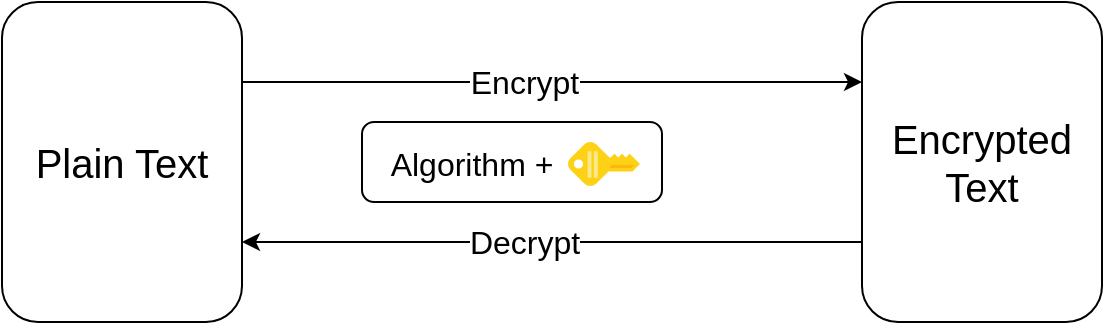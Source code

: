 <mxfile version="10.7.7" type="device"><diagram id="j6ZCdmCJ4j6tkA13R5Yt" name="Encryption and Decryption"><mxGraphModel dx="758" dy="518" grid="1" gridSize="10" guides="1" tooltips="1" connect="1" arrows="1" fold="1" page="1" pageScale="1" pageWidth="850" pageHeight="1100" math="0" shadow="0"><root><mxCell id="0"/><mxCell id="1" parent="0"/><mxCell id="xhkusdrToc3AMiONDFY_-16" value="" style="rounded=1;whiteSpace=wrap;html=1;fontSize=16;" parent="1" vertex="1"><mxGeometry x="240" y="100" width="150" height="40" as="geometry"/></mxCell><mxCell id="xhkusdrToc3AMiONDFY_-12" style="edgeStyle=orthogonalEdgeStyle;rounded=0;orthogonalLoop=1;jettySize=auto;html=1;exitX=1;exitY=0.25;exitDx=0;exitDy=0;entryX=0;entryY=0.25;entryDx=0;entryDy=0;" parent="1" source="xhkusdrToc3AMiONDFY_-1" target="xhkusdrToc3AMiONDFY_-3" edge="1"><mxGeometry relative="1" as="geometry"/></mxCell><mxCell id="xhkusdrToc3AMiONDFY_-17" value="Encrypt" style="text;html=1;resizable=0;points=[];align=center;verticalAlign=middle;labelBackgroundColor=#ffffff;fontSize=16;" parent="xhkusdrToc3AMiONDFY_-12" vertex="1" connectable="0"><mxGeometry x="-0.242" y="-1" relative="1" as="geometry"><mxPoint x="23" y="-1.5" as="offset"/></mxGeometry></mxCell><mxCell id="xhkusdrToc3AMiONDFY_-1" value="Plain Text" style="rounded=1;whiteSpace=wrap;html=1;fontSize=20;" parent="1" vertex="1"><mxGeometry x="60" y="40" width="120" height="160" as="geometry"/></mxCell><mxCell id="xhkusdrToc3AMiONDFY_-13" style="edgeStyle=orthogonalEdgeStyle;rounded=0;orthogonalLoop=1;jettySize=auto;html=1;exitX=0;exitY=0.75;exitDx=0;exitDy=0;entryX=1;entryY=0.75;entryDx=0;entryDy=0;" parent="1" source="xhkusdrToc3AMiONDFY_-3" target="xhkusdrToc3AMiONDFY_-1" edge="1"><mxGeometry relative="1" as="geometry"/></mxCell><mxCell id="xhkusdrToc3AMiONDFY_-18" value="Decrypt" style="text;html=1;resizable=0;points=[];align=center;verticalAlign=middle;labelBackgroundColor=#ffffff;fontSize=16;" parent="xhkusdrToc3AMiONDFY_-13" vertex="1" connectable="0"><mxGeometry x="0.194" y="-1" relative="1" as="geometry"><mxPoint x="15.5" y="0.5" as="offset"/></mxGeometry></mxCell><mxCell id="xhkusdrToc3AMiONDFY_-3" value="Encrypted Text" style="rounded=1;whiteSpace=wrap;html=1;fontSize=20;" parent="1" vertex="1"><mxGeometry x="490" y="40" width="120" height="160" as="geometry"/></mxCell><mxCell id="xhkusdrToc3AMiONDFY_-8" value="" style="aspect=fixed;html=1;perimeter=none;align=center;shadow=0;dashed=0;image;fontSize=12;image=img/lib/mscae/Key.svg;rotation=-90;" parent="1" vertex="1"><mxGeometry x="350" y="103" width="22" height="36" as="geometry"/></mxCell><mxCell id="xhkusdrToc3AMiONDFY_-15" value="Algorithm + " style="text;html=1;strokeColor=none;fillColor=none;align=center;verticalAlign=middle;whiteSpace=wrap;rounded=0;fontSize=16;" parent="1" vertex="1"><mxGeometry x="250" y="111" width="90" height="20" as="geometry"/></mxCell></root></mxGraphModel></diagram><diagram id="9oyueltnuc5Wcc1P_IIy" name="Symmetric Encryption for Storage"><mxGraphModel dx="1742" dy="609" grid="0" gridSize="10" guides="1" tooltips="1" connect="1" arrows="1" fold="1" page="1" pageScale="1" pageWidth="850" pageHeight="1100" math="0" shadow="0"><root><mxCell id="bqpTocqoRvRjBqmrOLmr-0"/><mxCell id="bqpTocqoRvRjBqmrOLmr-1" parent="bqpTocqoRvRjBqmrOLmr-0"/><mxCell id="4hFAnP1gIg7FmK_vjs-C-35" value="Receiver" style="rounded=1;whiteSpace=wrap;html=1;fontSize=20;" parent="bqpTocqoRvRjBqmrOLmr-1" vertex="1"><mxGeometry x="498" y="549" width="90" height="120" as="geometry"/></mxCell><mxCell id="4gnsEYQDNFJhUQln5KZy-1" style="edgeStyle=orthogonalEdgeStyle;rounded=0;orthogonalLoop=1;jettySize=auto;html=1;exitX=1;exitY=0.25;exitDx=0;exitDy=0;entryX=0;entryY=0.15;entryDx=0;entryDy=0;entryPerimeter=0;" parent="bqpTocqoRvRjBqmrOLmr-1" source="4gnsEYQDNFJhUQln5KZy-3" target="4gnsEYQDNFJhUQln5KZy-9" edge="1"><mxGeometry relative="1" as="geometry"><mxPoint x="490" y="80" as="targetPoint"/></mxGeometry></mxCell><mxCell id="4gnsEYQDNFJhUQln5KZy-2" value="Encrypt" style="text;html=1;resizable=0;points=[];align=center;verticalAlign=middle;labelBackgroundColor=#ffffff;fontSize=16;" parent="4gnsEYQDNFJhUQln5KZy-1" vertex="1" connectable="0"><mxGeometry x="-0.242" y="-1" relative="1" as="geometry"><mxPoint x="23" y="-1.5" as="offset"/></mxGeometry></mxCell><mxCell id="4gnsEYQDNFJhUQln5KZy-3" value="Plain Text" style="rounded=1;whiteSpace=wrap;html=1;fontSize=20;" parent="bqpTocqoRvRjBqmrOLmr-1" vertex="1"><mxGeometry x="60" y="40" width="120" height="160" as="geometry"/></mxCell><mxCell id="4gnsEYQDNFJhUQln5KZy-4" style="edgeStyle=orthogonalEdgeStyle;rounded=0;orthogonalLoop=1;jettySize=auto;html=1;exitX=0;exitY=0.85;exitDx=0;exitDy=0;entryX=1;entryY=0.75;entryDx=0;entryDy=0;exitPerimeter=0;" parent="bqpTocqoRvRjBqmrOLmr-1" source="4gnsEYQDNFJhUQln5KZy-9" target="4gnsEYQDNFJhUQln5KZy-3" edge="1"><mxGeometry relative="1" as="geometry"><mxPoint x="490" y="160" as="sourcePoint"/></mxGeometry></mxCell><mxCell id="4gnsEYQDNFJhUQln5KZy-5" value="Decrypt" style="text;html=1;resizable=0;points=[];align=center;verticalAlign=middle;labelBackgroundColor=#ffffff;fontSize=16;" parent="4gnsEYQDNFJhUQln5KZy-4" vertex="1" connectable="0"><mxGeometry x="0.194" y="-1" relative="1" as="geometry"><mxPoint x="15.5" y="0.5" as="offset"/></mxGeometry></mxCell><mxCell id="4gnsEYQDNFJhUQln5KZy-9" value="&lt;div&gt;&lt;br&gt;&lt;/div&gt;&lt;div&gt;Encrypted Text&lt;/div&gt;" style="strokeWidth=2;html=1;shape=mxgraph.flowchart.database;whiteSpace=wrap;fontSize=20;" parent="bqpTocqoRvRjBqmrOLmr-1" vertex="1"><mxGeometry x="500" y="60" width="100" height="120" as="geometry"/></mxCell><mxCell id="4gnsEYQDNFJhUQln5KZy-10" value="Storage" style="text;html=1;strokeColor=none;fillColor=none;align=center;verticalAlign=middle;whiteSpace=wrap;rounded=0;fontSize=20;fontStyle=1" parent="bqpTocqoRvRjBqmrOLmr-1" vertex="1"><mxGeometry x="530" y="180" width="40" height="20" as="geometry"/></mxCell><mxCell id="-aF3B4iISHSs4PW7w9CD-0" style="edgeStyle=orthogonalEdgeStyle;rounded=0;orthogonalLoop=1;jettySize=auto;html=1;exitX=1;exitY=0.5;exitDx=0;exitDy=0;entryX=0;entryY=0.5;entryDx=0;entryDy=0;fontSize=20;strokeWidth=3;" parent="bqpTocqoRvRjBqmrOLmr-1" source="-aF3B4iISHSs4PW7w9CD-1" target="-aF3B4iISHSs4PW7w9CD-2" edge="1"><mxGeometry relative="1" as="geometry"><Array as="points"/></mxGeometry></mxCell><mxCell id="-aF3B4iISHSs4PW7w9CD-1" value="Sender" style="rounded=1;whiteSpace=wrap;html=1;fontSize=20;" parent="bqpTocqoRvRjBqmrOLmr-1" vertex="1"><mxGeometry x="80" y="300" width="90" height="120" as="geometry"/></mxCell><mxCell id="-aF3B4iISHSs4PW7w9CD-2" value="Receiver" style="rounded=1;whiteSpace=wrap;html=1;fontSize=20;" parent="bqpTocqoRvRjBqmrOLmr-1" vertex="1"><mxGeometry x="498" y="300" width="90" height="120" as="geometry"/></mxCell><mxCell id="-aF3B4iISHSs4PW7w9CD-10" value="" style="shape=image;html=1;verticalAlign=top;verticalLabelPosition=bottom;labelBackgroundColor=#ffffff;imageAspect=0;aspect=fixed;image=https://cdn3.iconfinder.com/data/icons/other-icons/48/talk_chat_message-128.png;fontSize=20;" parent="bqpTocqoRvRjBqmrOLmr-1" vertex="1"><mxGeometry x="129" y="297" width="70" height="70" as="geometry"/></mxCell><mxCell id="-aF3B4iISHSs4PW7w9CD-18" value="" style="shape=image;html=1;verticalAlign=top;verticalLabelPosition=bottom;labelBackgroundColor=#ffffff;imageAspect=0;aspect=fixed;image=https://cdn3.iconfinder.com/data/icons/other-icons/48/talk_chat_message-128.png;fontSize=20;" parent="bqpTocqoRvRjBqmrOLmr-1" vertex="1"><mxGeometry x="468" y="295" width="70" height="70" as="geometry"/></mxCell><mxCell id="nmJsCJ3Mm7bw52VcIMU4-0" value="Symmetric Encryption for Storage" style="text;html=1;strokeColor=none;fillColor=none;align=center;verticalAlign=middle;whiteSpace=wrap;rounded=0;fontSize=20;fontStyle=0;fontColor=#808080;" parent="bqpTocqoRvRjBqmrOLmr-1" vertex="1"><mxGeometry x="177" y="206" width="330" height="20" as="geometry"/></mxCell><mxCell id="nmJsCJ3Mm7bw52VcIMU4-3" value="Symmetric Encryption for Communication" style="text;html=1;strokeColor=none;fillColor=none;align=center;verticalAlign=middle;whiteSpace=wrap;rounded=0;fontSize=20;fontStyle=0;fontColor=#808080;" parent="bqpTocqoRvRjBqmrOLmr-1" vertex="1"><mxGeometry x="124" y="434" width="413" height="20" as="geometry"/></mxCell><mxCell id="nmJsCJ3Mm7bw52VcIMU4-16" value="Asymmetric Encryption for Communication" style="text;html=1;strokeColor=none;fillColor=none;align=center;verticalAlign=middle;whiteSpace=wrap;rounded=0;fontSize=20;fontStyle=0;fontColor=#808080;" parent="bqpTocqoRvRjBqmrOLmr-1" vertex="1"><mxGeometry x="99" y="681" width="458" height="20" as="geometry"/></mxCell><mxCell id="4hFAnP1gIg7FmK_vjs-C-26" value="" style="shape=image;html=1;verticalAlign=top;verticalLabelPosition=bottom;labelBackgroundColor=#ffffff;imageAspect=0;aspect=fixed;image=https://cdn0.iconfinder.com/data/icons/kameleon-free-pack/110/Key-128.png;rotation=136;" parent="bqpTocqoRvRjBqmrOLmr-1" vertex="1"><mxGeometry x="174" y="95" width="50" height="50" as="geometry"/></mxCell><mxCell id="4hFAnP1gIg7FmK_vjs-C-27" value="" style="shape=image;html=1;verticalAlign=top;verticalLabelPosition=bottom;labelBackgroundColor=#ffffff;imageAspect=0;aspect=fixed;image=https://cdn0.iconfinder.com/data/icons/kameleon-free-pack/110/Key-128.png;rotation=136;" parent="bqpTocqoRvRjBqmrOLmr-1" vertex="1"><mxGeometry x="179" y="311" width="50" height="50" as="geometry"/></mxCell><mxCell id="4hFAnP1gIg7FmK_vjs-C-28" value="" style="shape=image;html=1;verticalAlign=top;verticalLabelPosition=bottom;labelBackgroundColor=#ffffff;imageAspect=0;aspect=fixed;image=https://cdn0.iconfinder.com/data/icons/kameleon-free-pack/110/Key-128.png;rotation=136;" parent="bqpTocqoRvRjBqmrOLmr-1" vertex="1"><mxGeometry x="438" y="312" width="50" height="50" as="geometry"/></mxCell><mxCell id="4hFAnP1gIg7FmK_vjs-C-33" style="edgeStyle=orthogonalEdgeStyle;rounded=0;orthogonalLoop=1;jettySize=auto;html=1;exitX=1;exitY=0.5;exitDx=0;exitDy=0;entryX=0;entryY=0.5;entryDx=0;entryDy=0;fontSize=20;strokeWidth=3;" parent="bqpTocqoRvRjBqmrOLmr-1" source="4hFAnP1gIg7FmK_vjs-C-34" target="4hFAnP1gIg7FmK_vjs-C-35" edge="1"><mxGeometry relative="1" as="geometry"><Array as="points"/></mxGeometry></mxCell><mxCell id="4hFAnP1gIg7FmK_vjs-C-34" value="Sender" style="rounded=1;whiteSpace=wrap;html=1;fontSize=20;" parent="bqpTocqoRvRjBqmrOLmr-1" vertex="1"><mxGeometry x="80" y="549" width="90" height="120" as="geometry"/></mxCell><mxCell id="4hFAnP1gIg7FmK_vjs-C-36" value="" style="shape=image;html=1;verticalAlign=top;verticalLabelPosition=bottom;labelBackgroundColor=#ffffff;imageAspect=0;aspect=fixed;image=https://cdn3.iconfinder.com/data/icons/other-icons/48/talk_chat_message-128.png;fontSize=20;" parent="bqpTocqoRvRjBqmrOLmr-1" vertex="1"><mxGeometry x="129" y="546" width="70" height="70" as="geometry"/></mxCell><mxCell id="4hFAnP1gIg7FmK_vjs-C-37" value="" style="shape=image;html=1;verticalAlign=top;verticalLabelPosition=bottom;labelBackgroundColor=#ffffff;imageAspect=0;aspect=fixed;image=https://cdn3.iconfinder.com/data/icons/other-icons/48/talk_chat_message-128.png;fontSize=20;" parent="bqpTocqoRvRjBqmrOLmr-1" vertex="1"><mxGeometry x="469" y="544" width="70" height="70" as="geometry"/></mxCell><mxCell id="4hFAnP1gIg7FmK_vjs-C-41" value="" style="shape=image;html=1;verticalAlign=top;verticalLabelPosition=bottom;labelBackgroundColor=#ffffff;imageAspect=0;aspect=fixed;image=https://cdn0.iconfinder.com/data/icons/kameleon-free-pack/110/Key-128.png;rotation=136;" parent="bqpTocqoRvRjBqmrOLmr-1" vertex="1"><mxGeometry x="193" y="561" width="50" height="50" as="geometry"/></mxCell><mxCell id="4hFAnP1gIg7FmK_vjs-C-42" value="" style="shape=image;html=1;verticalAlign=top;verticalLabelPosition=bottom;labelBackgroundColor=#ffffff;imageAspect=0;aspect=fixed;image=https://cdn0.iconfinder.com/data/icons/security-double-color-red-and-black-vol-2/52/key__unlock__accessibility__private-128.png" parent="bqpTocqoRvRjBqmrOLmr-1" vertex="1"><mxGeometry x="428" y="570" width="39" height="39" as="geometry"/></mxCell><mxCell id="VSnYbfs1EPjNiTKGUlS5-26" value="Receiver" style="rounded=1;whiteSpace=wrap;html=1;fontSize=20;" parent="bqpTocqoRvRjBqmrOLmr-1" vertex="1"><mxGeometry x="660.5" y="810" width="90" height="120" as="geometry"/></mxCell><mxCell id="VSnYbfs1EPjNiTKGUlS5-28" style="edgeStyle=orthogonalEdgeStyle;rounded=0;orthogonalLoop=1;jettySize=auto;html=1;exitX=1;exitY=0.5;exitDx=0;exitDy=0;entryX=0;entryY=0.5;entryDx=0;entryDy=0;fontSize=20;strokeWidth=3;" parent="bqpTocqoRvRjBqmrOLmr-1" source="VSnYbfs1EPjNiTKGUlS5-29" target="VSnYbfs1EPjNiTKGUlS5-42" edge="1"><mxGeometry relative="1" as="geometry"><Array as="points"><mxPoint x="259" y="870"/><mxPoint x="259" y="967"/></Array></mxGeometry></mxCell><mxCell id="VSnYbfs1EPjNiTKGUlS5-29" value="Sender" style="rounded=1;whiteSpace=wrap;html=1;fontSize=20;" parent="bqpTocqoRvRjBqmrOLmr-1" vertex="1"><mxGeometry x="60" y="810" width="90" height="120" as="geometry"/></mxCell><mxCell id="VSnYbfs1EPjNiTKGUlS5-30" value="" style="shape=image;html=1;verticalAlign=top;verticalLabelPosition=bottom;labelBackgroundColor=#ffffff;imageAspect=0;aspect=fixed;image=https://cdn3.iconfinder.com/data/icons/other-icons/48/talk_chat_message-128.png;fontSize=20;" parent="bqpTocqoRvRjBqmrOLmr-1" vertex="1"><mxGeometry x="109" y="807" width="70" height="70" as="geometry"/></mxCell><mxCell id="VSnYbfs1EPjNiTKGUlS5-31" value="" style="shape=image;html=1;verticalAlign=top;verticalLabelPosition=bottom;labelBackgroundColor=#ffffff;imageAspect=0;aspect=fixed;image=https://cdn3.iconfinder.com/data/icons/other-icons/48/talk_chat_message-128.png;fontSize=20;" parent="bqpTocqoRvRjBqmrOLmr-1" vertex="1"><mxGeometry x="631.5" y="805" width="70" height="70" as="geometry"/></mxCell><mxCell id="VSnYbfs1EPjNiTKGUlS5-32" value="" style="shape=image;html=1;verticalAlign=top;verticalLabelPosition=bottom;labelBackgroundColor=#ffffff;imageAspect=0;aspect=fixed;image=https://cdn0.iconfinder.com/data/icons/kameleon-free-pack/110/Key-128.png;rotation=136;" parent="bqpTocqoRvRjBqmrOLmr-1" vertex="1"><mxGeometry x="163" y="822" width="50" height="50" as="geometry"/></mxCell><mxCell id="VSnYbfs1EPjNiTKGUlS5-33" value="" style="shape=image;html=1;verticalAlign=top;verticalLabelPosition=bottom;labelBackgroundColor=#ffffff;imageAspect=0;aspect=fixed;image=https://cdn0.iconfinder.com/data/icons/security-double-color-red-and-black-vol-2/52/key__unlock__accessibility__private-128.png" parent="bqpTocqoRvRjBqmrOLmr-1" vertex="1"><mxGeometry x="593.5" y="831" width="39" height="39" as="geometry"/></mxCell><mxCell id="VSnYbfs1EPjNiTKGUlS5-70" style="edgeStyle=orthogonalEdgeStyle;rounded=0;orthogonalLoop=1;jettySize=auto;html=1;entryX=0;entryY=0.5;entryDx=0;entryDy=0;fontColor=#FFD966;strokeWidth=3;exitX=1;exitY=0.5;exitDx=0;exitDy=0;" parent="bqpTocqoRvRjBqmrOLmr-1" source="VSnYbfs1EPjNiTKGUlS5-42" target="VSnYbfs1EPjNiTKGUlS5-26" edge="1"><mxGeometry relative="1" as="geometry"><mxPoint x="445" y="967" as="sourcePoint"/><Array as="points"><mxPoint x="543" y="967"/><mxPoint x="543" y="870"/></Array></mxGeometry></mxCell><mxCell id="VSnYbfs1EPjNiTKGUlS5-42" value="MIM" style="rounded=1;whiteSpace=wrap;html=1;strokeColor=#000000;fontSize=20;" parent="bqpTocqoRvRjBqmrOLmr-1" vertex="1"><mxGeometry x="360" y="937" width="69" height="60" as="geometry"/></mxCell><mxCell id="VSnYbfs1EPjNiTKGUlS5-47" value="Public Key MIM" style="text;html=1;strokeColor=none;fillColor=none;align=center;verticalAlign=middle;whiteSpace=wrap;rounded=0;fontColor=#CF935B;fontStyle=1;fontSize=13;" parent="bqpTocqoRvRjBqmrOLmr-1" vertex="1"><mxGeometry x="156" y="877" width="71" height="20" as="geometry"/></mxCell><mxCell id="VSnYbfs1EPjNiTKGUlS5-48" value="Private Key&lt;br style=&quot;font-size: 13px;&quot;&gt;Receiver&lt;br style=&quot;font-size: 13px;&quot;&gt;" style="text;html=1;strokeColor=none;fillColor=none;align=center;verticalAlign=middle;whiteSpace=wrap;rounded=0;fontColor=#FF3333;fontSize=13;" parent="bqpTocqoRvRjBqmrOLmr-1" vertex="1"><mxGeometry x="576" y="878" width="70" height="20" as="geometry"/></mxCell><mxCell id="VSnYbfs1EPjNiTKGUlS5-55" value="" style="group" parent="bqpTocqoRvRjBqmrOLmr-1" vertex="1" connectable="0"><mxGeometry x="407" y="915.5" width="52" height="33" as="geometry"/></mxCell><mxCell id="VSnYbfs1EPjNiTKGUlS5-50" value="" style="rounded=1;whiteSpace=wrap;html=1;dashed=1;strokeColor=#000000;" parent="VSnYbfs1EPjNiTKGUlS5-55" vertex="1"><mxGeometry x="7.263" y="1.25" width="39.508" height="30.5" as="geometry"/></mxCell><mxCell id="VSnYbfs1EPjNiTKGUlS5-51" value="" style="shape=image;html=1;verticalAlign=top;verticalLabelPosition=bottom;labelBackgroundColor=#ffffff;imageAspect=0;aspect=fixed;image=https://cdn0.iconfinder.com/data/icons/security-double-color-red-and-black-vol-2/52/key__unlock__accessibility__private-128.png" parent="VSnYbfs1EPjNiTKGUlS5-55" vertex="1"><mxGeometry x="20.045" y="4.25" width="26.481" height="26.481" as="geometry"/></mxCell><mxCell id="VSnYbfs1EPjNiTKGUlS5-52" value="" style="shape=image;html=1;verticalAlign=top;verticalLabelPosition=bottom;labelBackgroundColor=#ffffff;imageAspect=0;aspect=fixed;image=https://cdn0.iconfinder.com/data/icons/kameleon-free-pack/110/Key-128.png;rotation=136;" parent="VSnYbfs1EPjNiTKGUlS5-55" vertex="1"><mxGeometry width="31.778" height="31.778" as="geometry"/></mxCell><mxCell id="VSnYbfs1EPjNiTKGUlS5-56" value="" style="group" parent="bqpTocqoRvRjBqmrOLmr-1" vertex="1" connectable="0"><mxGeometry x="712" y="770" width="89.5" height="66" as="geometry"/></mxCell><mxCell id="VSnYbfs1EPjNiTKGUlS5-57" value="" style="rounded=1;whiteSpace=wrap;html=1;dashed=1;strokeColor=#007FFF;strokeWidth=2;" parent="VSnYbfs1EPjNiTKGUlS5-56" vertex="1"><mxGeometry x="12.5" y="2.5" width="68" height="61" as="geometry"/></mxCell><mxCell id="VSnYbfs1EPjNiTKGUlS5-58" value="" style="shape=image;html=1;verticalAlign=top;verticalLabelPosition=bottom;labelBackgroundColor=#ffffff;imageAspect=0;aspect=fixed;image=https://cdn0.iconfinder.com/data/icons/security-double-color-red-and-black-vol-2/52/key__unlock__accessibility__private-128.png" parent="VSnYbfs1EPjNiTKGUlS5-56" vertex="1"><mxGeometry x="34.5" y="8.5" width="55" height="55" as="geometry"/></mxCell><mxCell id="VSnYbfs1EPjNiTKGUlS5-59" value="" style="shape=image;html=1;verticalAlign=top;verticalLabelPosition=bottom;labelBackgroundColor=#ffffff;imageAspect=0;aspect=fixed;image=https://cdn0.iconfinder.com/data/icons/kameleon-free-pack/110/Key-128.png;rotation=136;" parent="VSnYbfs1EPjNiTKGUlS5-56" vertex="1"><mxGeometry width="66" height="66" as="geometry"/></mxCell><mxCell id="VSnYbfs1EPjNiTKGUlS5-60" value="Public Key&lt;br style=&quot;font-size: 13px;&quot;&gt;Receiver&lt;br style=&quot;font-size: 13px;&quot;&gt;" style="text;html=1;strokeColor=none;fillColor=none;align=center;verticalAlign=middle;whiteSpace=wrap;rounded=0;fontColor=#CF935B;fontStyle=1;fontSize=13;" parent="bqpTocqoRvRjBqmrOLmr-1" vertex="1"><mxGeometry x="181" y="619" width="75" height="20" as="geometry"/></mxCell><mxCell id="VSnYbfs1EPjNiTKGUlS5-61" value="Private Key&lt;br style=&quot;font-size: 13px;&quot;&gt;Receiver&lt;br style=&quot;font-size: 13px;&quot;&gt;" style="text;html=1;strokeColor=none;fillColor=none;align=center;verticalAlign=middle;whiteSpace=wrap;rounded=0;fontColor=#FF3333;fontSize=13;" parent="bqpTocqoRvRjBqmrOLmr-1" vertex="1"><mxGeometry x="411" y="618" width="70" height="20" as="geometry"/></mxCell><mxCell id="VSnYbfs1EPjNiTKGUlS5-62" value="" style="group" parent="bqpTocqoRvRjBqmrOLmr-1" vertex="1" connectable="0"><mxGeometry x="548" y="503" width="89.5" height="66" as="geometry"/></mxCell><mxCell id="VSnYbfs1EPjNiTKGUlS5-63" value="" style="rounded=1;whiteSpace=wrap;html=1;dashed=1;strokeColor=#007FFF;strokeWidth=2;" parent="VSnYbfs1EPjNiTKGUlS5-62" vertex="1"><mxGeometry x="12.5" y="2.5" width="68" height="61" as="geometry"/></mxCell><mxCell id="VSnYbfs1EPjNiTKGUlS5-64" value="" style="shape=image;html=1;verticalAlign=top;verticalLabelPosition=bottom;labelBackgroundColor=#ffffff;imageAspect=0;aspect=fixed;image=https://cdn0.iconfinder.com/data/icons/security-double-color-red-and-black-vol-2/52/key__unlock__accessibility__private-128.png" parent="VSnYbfs1EPjNiTKGUlS5-62" vertex="1"><mxGeometry x="34.5" y="8.5" width="55" height="55" as="geometry"/></mxCell><mxCell id="VSnYbfs1EPjNiTKGUlS5-65" value="" style="shape=image;html=1;verticalAlign=top;verticalLabelPosition=bottom;labelBackgroundColor=#ffffff;imageAspect=0;aspect=fixed;image=https://cdn0.iconfinder.com/data/icons/kameleon-free-pack/110/Key-128.png;rotation=136;" parent="VSnYbfs1EPjNiTKGUlS5-62" vertex="1"><mxGeometry width="66" height="66" as="geometry"/></mxCell><mxCell id="VSnYbfs1EPjNiTKGUlS5-68" value="" style="group" parent="bqpTocqoRvRjBqmrOLmr-1" vertex="1" connectable="0"><mxGeometry x="288" y="549" width="70" height="70" as="geometry"/></mxCell><mxCell id="VSnYbfs1EPjNiTKGUlS5-13" value="" style="group" parent="VSnYbfs1EPjNiTKGUlS5-68" vertex="1" connectable="0"><mxGeometry width="70" height="70" as="geometry"/></mxCell><mxCell id="VSnYbfs1EPjNiTKGUlS5-12" value="" style="shape=image;html=1;verticalAlign=top;verticalLabelPosition=bottom;labelBackgroundColor=#ffffff;imageAspect=0;aspect=fixed;image=https://cdn3.iconfinder.com/data/icons/other-icons/48/talk_chat_message-128.png;fontSize=20;" parent="VSnYbfs1EPjNiTKGUlS5-13" vertex="1"><mxGeometry width="70" height="70" as="geometry"/></mxCell><mxCell id="VSnYbfs1EPjNiTKGUlS5-5" value="" style="pointerEvents=1;shadow=0;dashed=0;html=1;strokeColor=#001DBC;labelPosition=center;verticalLabelPosition=bottom;verticalAlign=top;align=center;shape=mxgraph.mscae.enterprise.lock;fillColor=#0050ef;fontColor=#ffffff;" parent="VSnYbfs1EPjNiTKGUlS5-13" vertex="1"><mxGeometry x="23" y="25" width="25" height="30" as="geometry"/></mxCell><mxCell id="VSnYbfs1EPjNiTKGUlS5-69" value="" style="group" parent="bqpTocqoRvRjBqmrOLmr-1" vertex="1" connectable="0"><mxGeometry x="288" y="298" width="70" height="70" as="geometry"/></mxCell><mxCell id="VSnYbfs1EPjNiTKGUlS5-14" value="" style="group" parent="VSnYbfs1EPjNiTKGUlS5-69" vertex="1" connectable="0"><mxGeometry width="70" height="70" as="geometry"/></mxCell><mxCell id="VSnYbfs1EPjNiTKGUlS5-15" value="" style="shape=image;html=1;verticalAlign=top;verticalLabelPosition=bottom;labelBackgroundColor=#ffffff;imageAspect=0;aspect=fixed;image=https://cdn3.iconfinder.com/data/icons/other-icons/48/talk_chat_message-128.png;fontSize=20;" parent="VSnYbfs1EPjNiTKGUlS5-14" vertex="1"><mxGeometry width="70" height="70" as="geometry"/></mxCell><mxCell id="VSnYbfs1EPjNiTKGUlS5-16" value="" style="pointerEvents=1;shadow=0;dashed=0;html=1;strokeColor=#001DBC;labelPosition=center;verticalLabelPosition=bottom;verticalAlign=top;align=center;shape=mxgraph.mscae.enterprise.lock;fillColor=#0050ef;fontColor=#ffffff;" parent="VSnYbfs1EPjNiTKGUlS5-14" vertex="1"><mxGeometry x="23" y="27" width="25" height="30" as="geometry"/></mxCell><mxCell id="VSnYbfs1EPjNiTKGUlS5-67" value="" style="group" parent="bqpTocqoRvRjBqmrOLmr-1" vertex="1" connectable="0"><mxGeometry x="213" y="822" width="58" height="54" as="geometry"/></mxCell><mxCell id="VSnYbfs1EPjNiTKGUlS5-34" value="" style="group" parent="VSnYbfs1EPjNiTKGUlS5-67" vertex="1" connectable="0"><mxGeometry width="58.0" height="54" as="geometry"/></mxCell><mxCell id="VSnYbfs1EPjNiTKGUlS5-35" value="" style="shape=image;html=1;verticalAlign=top;verticalLabelPosition=bottom;labelBackgroundColor=#ffffff;imageAspect=0;aspect=fixed;image=https://cdn3.iconfinder.com/data/icons/other-icons/48/talk_chat_message-128.png;fontSize=20;" parent="VSnYbfs1EPjNiTKGUlS5-34" vertex="1"><mxGeometry width="54" height="54" as="geometry"/></mxCell><mxCell id="VSnYbfs1EPjNiTKGUlS5-36" value="" style="pointerEvents=1;shadow=0;dashed=0;html=1;strokeColor=#001DBC;labelPosition=center;verticalLabelPosition=bottom;verticalAlign=top;align=center;shape=mxgraph.mscae.enterprise.lock;fillColor=#0050ef;fontColor=#ffffff;" parent="VSnYbfs1EPjNiTKGUlS5-34" vertex="1"><mxGeometry x="17.057" y="19.286" width="20.714" height="23.143" as="geometry"/></mxCell><mxCell id="VSnYbfs1EPjNiTKGUlS5-72" value="" style="group" parent="bqpTocqoRvRjBqmrOLmr-1" vertex="1" connectable="0"><mxGeometry x="530" y="822" width="58" height="54" as="geometry"/></mxCell><mxCell id="VSnYbfs1EPjNiTKGUlS5-73" value="" style="group" parent="VSnYbfs1EPjNiTKGUlS5-72" vertex="1" connectable="0"><mxGeometry width="58.0" height="54" as="geometry"/></mxCell><mxCell id="VSnYbfs1EPjNiTKGUlS5-74" value="" style="shape=image;html=1;verticalAlign=top;verticalLabelPosition=bottom;labelBackgroundColor=#ffffff;imageAspect=0;aspect=fixed;image=https://cdn3.iconfinder.com/data/icons/other-icons/48/talk_chat_message-128.png;fontSize=20;" parent="VSnYbfs1EPjNiTKGUlS5-73" vertex="1"><mxGeometry width="54" height="54" as="geometry"/></mxCell><mxCell id="VSnYbfs1EPjNiTKGUlS5-75" value="" style="pointerEvents=1;shadow=0;dashed=0;html=1;strokeColor=#001DBC;labelPosition=center;verticalLabelPosition=bottom;verticalAlign=top;align=center;shape=mxgraph.mscae.enterprise.lock;fillColor=#0050ef;fontColor=#ffffff;" parent="VSnYbfs1EPjNiTKGUlS5-73" vertex="1"><mxGeometry x="19.057" y="19.286" width="20.714" height="23.143" as="geometry"/></mxCell><mxCell id="VSnYbfs1EPjNiTKGUlS5-76" value="" style="shape=image;html=1;verticalAlign=top;verticalLabelPosition=bottom;labelBackgroundColor=#ffffff;imageAspect=0;aspect=fixed;image=https://cdn0.iconfinder.com/data/icons/security-double-color-red-and-black-vol-2/52/key__unlock__accessibility__private-128.png;rotation=0;" parent="bqpTocqoRvRjBqmrOLmr-1" vertex="1"><mxGeometry x="228" y="889" width="39" height="39" as="geometry"/></mxCell><mxCell id="VSnYbfs1EPjNiTKGUlS5-80" value="Private Key&lt;br style=&quot;font-size: 13px;&quot;&gt;MIM&lt;br style=&quot;font-size: 13px;&quot;&gt;" style="text;html=1;strokeColor=none;fillColor=none;align=center;verticalAlign=middle;whiteSpace=wrap;rounded=0;fontColor=#FF3333;fontSize=13;" parent="bqpTocqoRvRjBqmrOLmr-1" vertex="1"><mxGeometry x="264" y="899" width="71" height="20" as="geometry"/></mxCell><mxCell id="VSnYbfs1EPjNiTKGUlS5-85" value="" style="shape=image;html=1;verticalAlign=top;verticalLabelPosition=bottom;labelBackgroundColor=#ffffff;imageAspect=0;aspect=fixed;image=https://cdn3.iconfinder.com/data/icons/other-icons/48/talk_chat_message-128.png;fontSize=20;" parent="bqpTocqoRvRjBqmrOLmr-1" vertex="1"><mxGeometry x="269" y="927" width="50" height="50" as="geometry"/></mxCell><mxCell id="VSnYbfs1EPjNiTKGUlS5-86" value="" style="group" parent="bqpTocqoRvRjBqmrOLmr-1" vertex="1" connectable="0"><mxGeometry x="480" y="919.5" width="58" height="54" as="geometry"/></mxCell><mxCell id="VSnYbfs1EPjNiTKGUlS5-90" value="" style="shape=image;html=1;verticalAlign=top;verticalLabelPosition=bottom;labelBackgroundColor=#ffffff;imageAspect=0;aspect=fixed;image=https://cdn0.iconfinder.com/data/icons/kameleon-free-pack/110/Key-128.png;rotation=136;" parent="bqpTocqoRvRjBqmrOLmr-1" vertex="1"><mxGeometry x="481.5" y="918" width="50" height="50" as="geometry"/></mxCell><mxCell id="VSnYbfs1EPjNiTKGUlS5-91" value="Public Key Receiver" style="text;html=1;strokeColor=none;fillColor=none;align=center;verticalAlign=middle;whiteSpace=wrap;rounded=0;fontColor=#CF935B;fontStyle=1;fontSize=13;" parent="bqpTocqoRvRjBqmrOLmr-1" vertex="1"><mxGeometry x="474" y="977" width="70" height="20" as="geometry"/></mxCell><mxCell id="VSnYbfs1EPjNiTKGUlS5-92" value="Asymmetric Encryption for Communication (Man In the Middle attack)" style="text;html=1;strokeColor=none;fillColor=none;align=center;verticalAlign=middle;whiteSpace=wrap;rounded=0;fontSize=20;fontStyle=0;fontColor=#808080;" parent="bqpTocqoRvRjBqmrOLmr-1" vertex="1"><mxGeometry x="195" y="1038" width="384" height="20" as="geometry"/></mxCell><mxCell id="VSnYbfs1EPjNiTKGUlS5-93" value="" style="endArrow=none;dashed=1;html=1;strokeWidth=2;fontColor=#FFD966;" parent="bqpTocqoRvRjBqmrOLmr-1" edge="1"><mxGeometry width="50" height="50" relative="1" as="geometry"><mxPoint x="272" y="873" as="sourcePoint"/><mxPoint x="531" y="873" as="targetPoint"/></mxGeometry></mxCell><mxCell id="VSnYbfs1EPjNiTKGUlS5-94" value="Receiver" style="rounded=1;whiteSpace=wrap;html=1;fontSize=20;" parent="bqpTocqoRvRjBqmrOLmr-1" vertex="1"><mxGeometry x="647" y="1243.857" width="90" height="120" as="geometry"/></mxCell><mxCell id="VSnYbfs1EPjNiTKGUlS5-95" value="Certificate for Encrypted Communication" style="text;html=1;strokeColor=none;fillColor=none;align=center;verticalAlign=middle;whiteSpace=wrap;rounded=0;fontSize=20;fontStyle=0;fontColor=#808080;" parent="bqpTocqoRvRjBqmrOLmr-1" vertex="1"><mxGeometry x="202" y="1365" width="384" height="20" as="geometry"/></mxCell><mxCell id="VSnYbfs1EPjNiTKGUlS5-96" style="edgeStyle=orthogonalEdgeStyle;rounded=0;orthogonalLoop=1;jettySize=auto;html=1;exitX=1;exitY=0.5;exitDx=0;exitDy=0;entryX=0;entryY=0.5;entryDx=0;entryDy=0;fontSize=20;strokeWidth=3;" parent="bqpTocqoRvRjBqmrOLmr-1" source="VSnYbfs1EPjNiTKGUlS5-97" target="VSnYbfs1EPjNiTKGUlS5-94" edge="1"><mxGeometry relative="1" as="geometry"><Array as="points"/></mxGeometry></mxCell><mxCell id="VSnYbfs1EPjNiTKGUlS5-97" value="Sender" style="rounded=1;whiteSpace=wrap;html=1;fontSize=20;" parent="bqpTocqoRvRjBqmrOLmr-1" vertex="1"><mxGeometry x="71.5" y="1244.857" width="90" height="120" as="geometry"/></mxCell><mxCell id="VSnYbfs1EPjNiTKGUlS5-98" value="" style="shape=image;html=1;verticalAlign=top;verticalLabelPosition=bottom;labelBackgroundColor=#ffffff;imageAspect=0;aspect=fixed;image=https://cdn3.iconfinder.com/data/icons/other-icons/48/talk_chat_message-128.png;fontSize=20;" parent="bqpTocqoRvRjBqmrOLmr-1" vertex="1"><mxGeometry x="120.5" y="1241.857" width="70" height="70" as="geometry"/></mxCell><mxCell id="VSnYbfs1EPjNiTKGUlS5-99" value="" style="shape=image;html=1;verticalAlign=top;verticalLabelPosition=bottom;labelBackgroundColor=#ffffff;imageAspect=0;aspect=fixed;image=https://cdn3.iconfinder.com/data/icons/other-icons/48/talk_chat_message-128.png;fontSize=20;" parent="bqpTocqoRvRjBqmrOLmr-1" vertex="1"><mxGeometry x="618" y="1238.857" width="70" height="70" as="geometry"/></mxCell><mxCell id="VSnYbfs1EPjNiTKGUlS5-101" value="" style="shape=image;html=1;verticalAlign=top;verticalLabelPosition=bottom;labelBackgroundColor=#ffffff;imageAspect=0;aspect=fixed;image=https://cdn0.iconfinder.com/data/icons/security-double-color-red-and-black-vol-2/52/key__unlock__accessibility__private-128.png" parent="bqpTocqoRvRjBqmrOLmr-1" vertex="1"><mxGeometry x="570" y="1264.857" width="39" height="39" as="geometry"/></mxCell><mxCell id="VSnYbfs1EPjNiTKGUlS5-102" value="Certificate Receiver&amp;nbsp;" style="text;html=1;strokeColor=none;fillColor=none;align=center;verticalAlign=middle;whiteSpace=wrap;rounded=0;fontColor=#CF935B;fontStyle=1;fontSize=13;" parent="bqpTocqoRvRjBqmrOLmr-1" vertex="1"><mxGeometry x="177" y="1315" width="54" height="20" as="geometry"/></mxCell><mxCell id="VSnYbfs1EPjNiTKGUlS5-103" value="Private Key&lt;br style=&quot;font-size: 13px;&quot;&gt;Receiver&lt;br style=&quot;font-size: 13px;&quot;&gt;" style="text;html=1;strokeColor=none;fillColor=none;align=center;verticalAlign=middle;whiteSpace=wrap;rounded=0;fontColor=#FF3333;fontSize=13;" parent="bqpTocqoRvRjBqmrOLmr-1" vertex="1"><mxGeometry x="549" y="1313" width="75" height="20" as="geometry"/></mxCell><mxCell id="VSnYbfs1EPjNiTKGUlS5-104" value="" style="group" parent="bqpTocqoRvRjBqmrOLmr-1" vertex="1" connectable="0"><mxGeometry x="697" y="1197.857" width="89.5" height="66" as="geometry"/></mxCell><mxCell id="VSnYbfs1EPjNiTKGUlS5-105" value="" style="rounded=1;whiteSpace=wrap;html=1;dashed=1;strokeColor=#007FFF;strokeWidth=2;" parent="VSnYbfs1EPjNiTKGUlS5-104" vertex="1"><mxGeometry x="12.5" y="2.5" width="68" height="61" as="geometry"/></mxCell><mxCell id="VSnYbfs1EPjNiTKGUlS5-106" value="" style="shape=image;html=1;verticalAlign=top;verticalLabelPosition=bottom;labelBackgroundColor=#ffffff;imageAspect=0;aspect=fixed;image=https://cdn0.iconfinder.com/data/icons/security-double-color-red-and-black-vol-2/52/key__unlock__accessibility__private-128.png" parent="VSnYbfs1EPjNiTKGUlS5-104" vertex="1"><mxGeometry x="34.5" y="8.5" width="55" height="55" as="geometry"/></mxCell><mxCell id="VSnYbfs1EPjNiTKGUlS5-107" value="" style="shape=image;html=1;verticalAlign=top;verticalLabelPosition=bottom;labelBackgroundColor=#ffffff;imageAspect=0;aspect=fixed;image=https://cdn0.iconfinder.com/data/icons/kameleon-free-pack/110/Key-128.png;rotation=136;" parent="VSnYbfs1EPjNiTKGUlS5-104" vertex="1"><mxGeometry width="66" height="66" as="geometry"/></mxCell><mxCell id="VSnYbfs1EPjNiTKGUlS5-108" value="" style="group" parent="bqpTocqoRvRjBqmrOLmr-1" vertex="1" connectable="0"><mxGeometry x="352" y="1257" width="50" height="50" as="geometry"/></mxCell><mxCell id="VSnYbfs1EPjNiTKGUlS5-109" value="" style="group" parent="VSnYbfs1EPjNiTKGUlS5-108" vertex="1" connectable="0"><mxGeometry width="56.0" height="55" as="geometry"/></mxCell><mxCell id="VSnYbfs1EPjNiTKGUlS5-110" value="" style="shape=image;html=1;verticalAlign=top;verticalLabelPosition=bottom;labelBackgroundColor=#ffffff;imageAspect=0;aspect=fixed;image=https://cdn3.iconfinder.com/data/icons/other-icons/48/talk_chat_message-128.png;fontSize=20;" parent="VSnYbfs1EPjNiTKGUlS5-109" vertex="1"><mxGeometry width="53.167" height="53.167" as="geometry"/></mxCell><mxCell id="VSnYbfs1EPjNiTKGUlS5-111" value="" style="pointerEvents=1;shadow=0;dashed=0;html=1;strokeColor=#001DBC;labelPosition=center;verticalLabelPosition=bottom;verticalAlign=top;align=center;shape=mxgraph.mscae.enterprise.lock;fillColor=#0050ef;fontColor=#ffffff;" parent="VSnYbfs1EPjNiTKGUlS5-109" vertex="1"><mxGeometry x="18.4" y="19.643" width="20.0" height="23.571" as="geometry"/></mxCell><mxCell id="VSnYbfs1EPjNiTKGUlS5-114" value="" style="outlineConnect=0;dashed=0;verticalLabelPosition=bottom;verticalAlign=top;align=center;html=1;shape=mxgraph.aws3.certificate;fillColor=#ffcd28;gradientColor=#ffa500;strokeColor=#d79b00;strokeWidth=1;" parent="bqpTocqoRvRjBqmrOLmr-1" vertex="1"><mxGeometry x="186" y="1256" width="33" height="45" as="geometry"/></mxCell><mxCell id="VSnYbfs1EPjNiTKGUlS5-118" value="Receiver" style="rounded=1;whiteSpace=wrap;html=1;fontSize=20;" parent="bqpTocqoRvRjBqmrOLmr-1" vertex="1"><mxGeometry x="645" y="1527.857" width="90" height="120" as="geometry"/></mxCell><mxCell id="VSnYbfs1EPjNiTKGUlS5-119" value="Certificate for Authenticated Communication" style="text;html=1;strokeColor=none;fillColor=none;align=center;verticalAlign=middle;whiteSpace=wrap;rounded=0;fontSize=20;fontStyle=0;fontColor=#808080;" parent="bqpTocqoRvRjBqmrOLmr-1" vertex="1"><mxGeometry x="180" y="1658" width="427" height="20" as="geometry"/></mxCell><mxCell id="VSnYbfs1EPjNiTKGUlS5-120" style="edgeStyle=orthogonalEdgeStyle;rounded=0;orthogonalLoop=1;jettySize=auto;html=1;exitX=1;exitY=0.5;exitDx=0;exitDy=0;entryX=0;entryY=0.5;entryDx=0;entryDy=0;fontSize=20;strokeWidth=3;" parent="bqpTocqoRvRjBqmrOLmr-1" source="VSnYbfs1EPjNiTKGUlS5-121" target="VSnYbfs1EPjNiTKGUlS5-118" edge="1"><mxGeometry relative="1" as="geometry"><Array as="points"/></mxGeometry></mxCell><mxCell id="VSnYbfs1EPjNiTKGUlS5-121" value="Sender" style="rounded=1;whiteSpace=wrap;html=1;fontSize=20;" parent="bqpTocqoRvRjBqmrOLmr-1" vertex="1"><mxGeometry x="69.5" y="1527.857" width="90" height="120" as="geometry"/></mxCell><mxCell id="VSnYbfs1EPjNiTKGUlS5-122" value="" style="shape=image;html=1;verticalAlign=top;verticalLabelPosition=bottom;labelBackgroundColor=#ffffff;imageAspect=0;aspect=fixed;image=https://cdn3.iconfinder.com/data/icons/other-icons/48/talk_chat_message-128.png;fontSize=20;" parent="bqpTocqoRvRjBqmrOLmr-1" vertex="1"><mxGeometry x="118.5" y="1524.857" width="70" height="70" as="geometry"/></mxCell><mxCell id="VSnYbfs1EPjNiTKGUlS5-123" value="" style="shape=image;html=1;verticalAlign=top;verticalLabelPosition=bottom;labelBackgroundColor=#ffffff;imageAspect=0;aspect=fixed;image=https://cdn3.iconfinder.com/data/icons/other-icons/48/talk_chat_message-128.png;fontSize=20;" parent="bqpTocqoRvRjBqmrOLmr-1" vertex="1"><mxGeometry x="616" y="1522.857" width="70" height="70" as="geometry"/></mxCell><mxCell id="VSnYbfs1EPjNiTKGUlS5-124" value="" style="shape=image;html=1;verticalAlign=top;verticalLabelPosition=bottom;labelBackgroundColor=#ffffff;imageAspect=0;aspect=fixed;image=https://cdn0.iconfinder.com/data/icons/security-double-color-red-and-black-vol-2/52/key__unlock__accessibility__private-128.png" parent="bqpTocqoRvRjBqmrOLmr-1" vertex="1"><mxGeometry x="189.5" y="1548.357" width="39" height="39" as="geometry"/></mxCell><mxCell id="VSnYbfs1EPjNiTKGUlS5-125" value="Certificate Sender" style="text;html=1;strokeColor=none;fillColor=none;align=center;verticalAlign=middle;whiteSpace=wrap;rounded=0;fontColor=#CF935B;fontStyle=1;fontSize=13;" parent="bqpTocqoRvRjBqmrOLmr-1" vertex="1"><mxGeometry x="553" y="1596" width="54" height="20" as="geometry"/></mxCell><mxCell id="VSnYbfs1EPjNiTKGUlS5-126" value="Private Key&lt;br style=&quot;font-size: 13px;&quot;&gt;Sender&lt;br style=&quot;font-size: 13px;&quot;&gt;" style="text;html=1;strokeColor=none;fillColor=none;align=center;verticalAlign=middle;whiteSpace=wrap;rounded=0;fontColor=#FF3333;fontSize=13;" parent="bqpTocqoRvRjBqmrOLmr-1" vertex="1"><mxGeometry x="174" y="1596" width="75" height="20" as="geometry"/></mxCell><mxCell id="VSnYbfs1EPjNiTKGUlS5-127" value="" style="group" parent="bqpTocqoRvRjBqmrOLmr-1" vertex="1" connectable="0"><mxGeometry x="15.5" y="1483.857" width="89.5" height="66" as="geometry"/></mxCell><mxCell id="VSnYbfs1EPjNiTKGUlS5-128" value="" style="rounded=1;whiteSpace=wrap;html=1;dashed=1;strokeColor=#4D9900;strokeWidth=2;" parent="VSnYbfs1EPjNiTKGUlS5-127" vertex="1"><mxGeometry x="12.5" y="2.5" width="68" height="61" as="geometry"/></mxCell><mxCell id="VSnYbfs1EPjNiTKGUlS5-129" value="" style="shape=image;html=1;verticalAlign=top;verticalLabelPosition=bottom;labelBackgroundColor=#ffffff;imageAspect=0;aspect=fixed;image=https://cdn0.iconfinder.com/data/icons/security-double-color-red-and-black-vol-2/52/key__unlock__accessibility__private-128.png" parent="VSnYbfs1EPjNiTKGUlS5-127" vertex="1"><mxGeometry x="34.5" y="8.5" width="55" height="55" as="geometry"/></mxCell><mxCell id="VSnYbfs1EPjNiTKGUlS5-130" value="" style="shape=image;html=1;verticalAlign=top;verticalLabelPosition=bottom;labelBackgroundColor=#ffffff;imageAspect=0;aspect=fixed;image=https://cdn0.iconfinder.com/data/icons/kameleon-free-pack/110/Key-128.png;rotation=136;" parent="VSnYbfs1EPjNiTKGUlS5-127" vertex="1"><mxGeometry width="66" height="66" as="geometry"/></mxCell><mxCell id="VSnYbfs1EPjNiTKGUlS5-131" value="" style="group" parent="bqpTocqoRvRjBqmrOLmr-1" vertex="1" connectable="0"><mxGeometry x="350" y="1540" width="50" height="50" as="geometry"/></mxCell><mxCell id="VSnYbfs1EPjNiTKGUlS5-132" value="" style="group" parent="VSnYbfs1EPjNiTKGUlS5-131" vertex="1" connectable="0"><mxGeometry width="56.0" height="55" as="geometry"/></mxCell><mxCell id="VSnYbfs1EPjNiTKGUlS5-133" value="" style="shape=image;html=1;verticalAlign=top;verticalLabelPosition=bottom;labelBackgroundColor=#ffffff;imageAspect=0;aspect=fixed;image=https://cdn3.iconfinder.com/data/icons/other-icons/48/talk_chat_message-128.png;fontSize=20;" parent="VSnYbfs1EPjNiTKGUlS5-132" vertex="1"><mxGeometry width="53.167" height="53.167" as="geometry"/></mxCell><mxCell id="VSnYbfs1EPjNiTKGUlS5-134" value="" style="pointerEvents=1;shadow=0;dashed=0;html=1;strokeColor=#2D7600;labelPosition=center;verticalLabelPosition=bottom;verticalAlign=top;align=center;shape=mxgraph.mscae.enterprise.lock;fillColor=#60a917;fontColor=#ffffff;" parent="VSnYbfs1EPjNiTKGUlS5-132" vertex="1"><mxGeometry x="18.4" y="19.643" width="20.0" height="23.571" as="geometry"/></mxCell><mxCell id="VSnYbfs1EPjNiTKGUlS5-135" value="" style="outlineConnect=0;dashed=0;verticalLabelPosition=bottom;verticalAlign=top;align=center;html=1;shape=mxgraph.aws3.certificate;fillColor=#ffcd28;gradientColor=#ffa500;strokeColor=#d79b00;strokeWidth=1;" parent="bqpTocqoRvRjBqmrOLmr-1" vertex="1"><mxGeometry x="562" y="1537" width="33" height="45" as="geometry"/></mxCell><mxCell id="VSnYbfs1EPjNiTKGUlS5-142" value="Receiver" style="rounded=1;whiteSpace=wrap;html=1;fontSize=20;" parent="bqpTocqoRvRjBqmrOLmr-1" vertex="1"><mxGeometry x="706.5" y="1845.857" width="90" height="120" as="geometry"/></mxCell><mxCell id="VSnYbfs1EPjNiTKGUlS5-143" value="Certificate for Authenticated an Encrypted Communication" style="text;html=1;strokeColor=none;fillColor=none;align=center;verticalAlign=middle;whiteSpace=wrap;rounded=0;fontSize=20;fontStyle=0;fontColor=#808080;" parent="bqpTocqoRvRjBqmrOLmr-1" vertex="1"><mxGeometry x="132" y="1986" width="525" height="20" as="geometry"/></mxCell><mxCell id="VSnYbfs1EPjNiTKGUlS5-144" style="edgeStyle=orthogonalEdgeStyle;rounded=0;orthogonalLoop=1;jettySize=auto;html=1;exitX=1;exitY=0.5;exitDx=0;exitDy=0;entryX=0;entryY=0.5;entryDx=0;entryDy=0;fontSize=20;strokeWidth=3;" parent="bqpTocqoRvRjBqmrOLmr-1" source="VSnYbfs1EPjNiTKGUlS5-145" target="VSnYbfs1EPjNiTKGUlS5-142" edge="1"><mxGeometry relative="1" as="geometry"><Array as="points"/></mxGeometry></mxCell><mxCell id="VSnYbfs1EPjNiTKGUlS5-145" value="Sender" style="rounded=1;whiteSpace=wrap;html=1;fontSize=20;" parent="bqpTocqoRvRjBqmrOLmr-1" vertex="1"><mxGeometry x="53" y="1845.857" width="90" height="120" as="geometry"/></mxCell><mxCell id="VSnYbfs1EPjNiTKGUlS5-146" value="" style="shape=image;html=1;verticalAlign=top;verticalLabelPosition=bottom;labelBackgroundColor=#ffffff;imageAspect=0;aspect=fixed;image=https://cdn3.iconfinder.com/data/icons/other-icons/48/talk_chat_message-128.png;fontSize=20;" parent="bqpTocqoRvRjBqmrOLmr-1" vertex="1"><mxGeometry x="102" y="1842.857" width="70" height="70" as="geometry"/></mxCell><mxCell id="VSnYbfs1EPjNiTKGUlS5-147" value="" style="shape=image;html=1;verticalAlign=top;verticalLabelPosition=bottom;labelBackgroundColor=#ffffff;imageAspect=0;aspect=fixed;image=https://cdn3.iconfinder.com/data/icons/other-icons/48/talk_chat_message-128.png;fontSize=20;" parent="bqpTocqoRvRjBqmrOLmr-1" vertex="1"><mxGeometry x="677.5" y="1840.857" width="70" height="70" as="geometry"/></mxCell><mxCell id="VSnYbfs1EPjNiTKGUlS5-148" value="" style="shape=image;html=1;verticalAlign=top;verticalLabelPosition=bottom;labelBackgroundColor=#ffffff;imageAspect=0;aspect=fixed;image=https://cdn0.iconfinder.com/data/icons/security-double-color-red-and-black-vol-2/52/key__unlock__accessibility__private-128.png" parent="bqpTocqoRvRjBqmrOLmr-1" vertex="1"><mxGeometry x="314.5" y="1865.357" width="39" height="39" as="geometry"/></mxCell><mxCell id="VSnYbfs1EPjNiTKGUlS5-149" value="Certificate Sender" style="text;html=1;strokeColor=none;fillColor=none;align=center;verticalAlign=middle;whiteSpace=wrap;rounded=0;fontColor=#CF935B;fontStyle=1;fontSize=13;" parent="bqpTocqoRvRjBqmrOLmr-1" vertex="1"><mxGeometry x="495.5" y="1914" width="54" height="20" as="geometry"/></mxCell><mxCell id="VSnYbfs1EPjNiTKGUlS5-150" value="Private Key&lt;br style=&quot;font-size: 13px;&quot;&gt;Sender&lt;br style=&quot;font-size: 13px;&quot;&gt;" style="text;html=1;strokeColor=none;fillColor=none;align=center;verticalAlign=middle;whiteSpace=wrap;rounded=0;fontColor=#FF3333;fontSize=13;" parent="bqpTocqoRvRjBqmrOLmr-1" vertex="1"><mxGeometry x="299" y="1913" width="75" height="20" as="geometry"/></mxCell><mxCell id="VSnYbfs1EPjNiTKGUlS5-151" value="" style="group" parent="bqpTocqoRvRjBqmrOLmr-1" vertex="1" connectable="0"><mxGeometry x="-1" y="1801.857" width="89.5" height="66" as="geometry"/></mxCell><mxCell id="VSnYbfs1EPjNiTKGUlS5-152" value="" style="rounded=1;whiteSpace=wrap;html=1;dashed=1;strokeColor=#4D9900;strokeWidth=2;" parent="VSnYbfs1EPjNiTKGUlS5-151" vertex="1"><mxGeometry x="12.5" y="2.5" width="68" height="61" as="geometry"/></mxCell><mxCell id="VSnYbfs1EPjNiTKGUlS5-153" value="" style="shape=image;html=1;verticalAlign=top;verticalLabelPosition=bottom;labelBackgroundColor=#ffffff;imageAspect=0;aspect=fixed;image=https://cdn0.iconfinder.com/data/icons/security-double-color-red-and-black-vol-2/52/key__unlock__accessibility__private-128.png" parent="VSnYbfs1EPjNiTKGUlS5-151" vertex="1"><mxGeometry x="34.5" y="8.5" width="55" height="55" as="geometry"/></mxCell><mxCell id="VSnYbfs1EPjNiTKGUlS5-154" value="" style="shape=image;html=1;verticalAlign=top;verticalLabelPosition=bottom;labelBackgroundColor=#ffffff;imageAspect=0;aspect=fixed;image=https://cdn0.iconfinder.com/data/icons/kameleon-free-pack/110/Key-128.png;rotation=136;" parent="VSnYbfs1EPjNiTKGUlS5-151" vertex="1"><mxGeometry width="66" height="66" as="geometry"/></mxCell><mxCell id="VSnYbfs1EPjNiTKGUlS5-155" value="" style="group" parent="bqpTocqoRvRjBqmrOLmr-1" vertex="1" connectable="0"><mxGeometry x="241.5" y="1858" width="50" height="50" as="geometry"/></mxCell><mxCell id="VSnYbfs1EPjNiTKGUlS5-156" value="" style="group" parent="VSnYbfs1EPjNiTKGUlS5-155" vertex="1" connectable="0"><mxGeometry width="56.0" height="55" as="geometry"/></mxCell><mxCell id="VSnYbfs1EPjNiTKGUlS5-157" value="" style="shape=image;html=1;verticalAlign=top;verticalLabelPosition=bottom;labelBackgroundColor=#ffffff;imageAspect=0;aspect=fixed;image=https://cdn3.iconfinder.com/data/icons/other-icons/48/talk_chat_message-128.png;fontSize=20;" parent="VSnYbfs1EPjNiTKGUlS5-156" vertex="1"><mxGeometry width="53.167" height="53.167" as="geometry"/></mxCell><mxCell id="VSnYbfs1EPjNiTKGUlS5-158" value="" style="pointerEvents=1;shadow=0;dashed=0;html=1;strokeColor=#001DBC;labelPosition=center;verticalLabelPosition=bottom;verticalAlign=top;align=center;shape=mxgraph.mscae.enterprise.lock;fillColor=#0050ef;fontColor=#ffffff;" parent="VSnYbfs1EPjNiTKGUlS5-156" vertex="1"><mxGeometry x="18.4" y="19.643" width="20.0" height="23.571" as="geometry"/></mxCell><mxCell id="VSnYbfs1EPjNiTKGUlS5-159" value="" style="outlineConnect=0;dashed=0;verticalLabelPosition=bottom;verticalAlign=top;align=center;html=1;shape=mxgraph.aws3.certificate;fillColor=#ffcd28;gradientColor=#ffa500;strokeColor=#d79b00;strokeWidth=1;" parent="bqpTocqoRvRjBqmrOLmr-1" vertex="1"><mxGeometry x="504.5" y="1855" width="33" height="45" as="geometry"/></mxCell><mxCell id="VSnYbfs1EPjNiTKGUlS5-160" value="" style="group" parent="bqpTocqoRvRjBqmrOLmr-1" vertex="1" connectable="0"><mxGeometry x="762" y="1804.857" width="89.5" height="66" as="geometry"/></mxCell><mxCell id="VSnYbfs1EPjNiTKGUlS5-161" value="" style="rounded=1;whiteSpace=wrap;html=1;dashed=1;strokeColor=#007FFF;strokeWidth=2;" parent="VSnYbfs1EPjNiTKGUlS5-160" vertex="1"><mxGeometry x="12.5" y="2.5" width="68" height="61" as="geometry"/></mxCell><mxCell id="VSnYbfs1EPjNiTKGUlS5-162" value="" style="shape=image;html=1;verticalAlign=top;verticalLabelPosition=bottom;labelBackgroundColor=#ffffff;imageAspect=0;aspect=fixed;image=https://cdn0.iconfinder.com/data/icons/security-double-color-red-and-black-vol-2/52/key__unlock__accessibility__private-128.png" parent="VSnYbfs1EPjNiTKGUlS5-160" vertex="1"><mxGeometry x="34.5" y="8.5" width="55" height="55" as="geometry"/></mxCell><mxCell id="VSnYbfs1EPjNiTKGUlS5-163" value="" style="shape=image;html=1;verticalAlign=top;verticalLabelPosition=bottom;labelBackgroundColor=#ffffff;imageAspect=0;aspect=fixed;image=https://cdn0.iconfinder.com/data/icons/kameleon-free-pack/110/Key-128.png;rotation=136;" parent="VSnYbfs1EPjNiTKGUlS5-160" vertex="1"><mxGeometry width="66" height="66" as="geometry"/></mxCell><mxCell id="VSnYbfs1EPjNiTKGUlS5-168" value="Certificate Receiver" style="text;html=1;strokeColor=none;fillColor=none;align=center;verticalAlign=middle;whiteSpace=wrap;rounded=0;fontColor=#CF935B;fontStyle=1;fontSize=13;" parent="bqpTocqoRvRjBqmrOLmr-1" vertex="1"><mxGeometry x="175.5" y="1914" width="54" height="20" as="geometry"/></mxCell><mxCell id="VSnYbfs1EPjNiTKGUlS5-169" value="" style="outlineConnect=0;dashed=0;verticalLabelPosition=bottom;verticalAlign=top;align=center;html=1;shape=mxgraph.aws3.certificate;fillColor=#ffcd28;gradientColor=#ffa500;strokeColor=#d79b00;strokeWidth=1;" parent="bqpTocqoRvRjBqmrOLmr-1" vertex="1"><mxGeometry x="184.5" y="1855" width="33" height="45" as="geometry"/></mxCell><mxCell id="VSnYbfs1EPjNiTKGUlS5-170" value="" style="group" parent="bqpTocqoRvRjBqmrOLmr-1" vertex="1" connectable="0"><mxGeometry x="396" y="1857" width="50" height="50" as="geometry"/></mxCell><mxCell id="VSnYbfs1EPjNiTKGUlS5-171" value="" style="group" parent="VSnYbfs1EPjNiTKGUlS5-170" vertex="1" connectable="0"><mxGeometry width="56.0" height="55" as="geometry"/></mxCell><mxCell id="VSnYbfs1EPjNiTKGUlS5-172" value="" style="shape=image;html=1;verticalAlign=top;verticalLabelPosition=bottom;labelBackgroundColor=#ffffff;imageAspect=0;aspect=fixed;image=https://cdn3.iconfinder.com/data/icons/other-icons/48/talk_chat_message-128.png;fontSize=20;" parent="VSnYbfs1EPjNiTKGUlS5-171" vertex="1"><mxGeometry width="53.167" height="53.167" as="geometry"/></mxCell><mxCell id="VSnYbfs1EPjNiTKGUlS5-173" value="" style="pointerEvents=1;shadow=0;dashed=0;html=1;strokeColor=#001DBC;labelPosition=center;verticalLabelPosition=bottom;verticalAlign=top;align=center;shape=mxgraph.mscae.enterprise.lock;fillColor=#0050ef;fontColor=#ffffff;" parent="VSnYbfs1EPjNiTKGUlS5-171" vertex="1"><mxGeometry x="18.4" y="19.643" width="20.0" height="23.571" as="geometry"/></mxCell><mxCell id="VSnYbfs1EPjNiTKGUlS5-174" value="" style="pointerEvents=1;shadow=0;dashed=0;html=1;strokeColor=#005700;labelPosition=center;verticalLabelPosition=bottom;verticalAlign=top;align=center;shape=mxgraph.mscae.enterprise.lock;fillColor=#008a00;fontColor=#ffffff;" parent="VSnYbfs1EPjNiTKGUlS5-171" vertex="1"><mxGeometry x="18.4" y="-9.857" width="20.0" height="23.571" as="geometry"/></mxCell><mxCell id="VSnYbfs1EPjNiTKGUlS5-176" value="" style="shape=image;html=1;verticalAlign=top;verticalLabelPosition=bottom;labelBackgroundColor=#ffffff;imageAspect=0;aspect=fixed;image=https://cdn0.iconfinder.com/data/icons/security-double-color-red-and-black-vol-2/52/key__unlock__accessibility__private-128.png" parent="bqpTocqoRvRjBqmrOLmr-1" vertex="1"><mxGeometry x="630" y="1864.857" width="39" height="39" as="geometry"/></mxCell><mxCell id="VSnYbfs1EPjNiTKGUlS5-177" value="Private Key&lt;br style=&quot;font-size: 13px;&quot;&gt;Receiver&lt;br style=&quot;font-size: 13px;&quot;&gt;" style="text;html=1;strokeColor=none;fillColor=none;align=center;verticalAlign=middle;whiteSpace=wrap;rounded=0;fontColor=#FF3333;fontSize=13;" parent="bqpTocqoRvRjBqmrOLmr-1" vertex="1"><mxGeometry x="611" y="1913" width="73" height="20" as="geometry"/></mxCell><mxCell id="VSnYbfs1EPjNiTKGUlS5-183" value="" style="group" parent="bqpTocqoRvRjBqmrOLmr-1" vertex="1" connectable="0"><mxGeometry x="564.5" y="1858.5" width="50" height="50" as="geometry"/></mxCell><mxCell id="VSnYbfs1EPjNiTKGUlS5-184" value="" style="group" parent="VSnYbfs1EPjNiTKGUlS5-183" vertex="1" connectable="0"><mxGeometry width="56.0" height="55" as="geometry"/></mxCell><mxCell id="VSnYbfs1EPjNiTKGUlS5-185" value="" style="shape=image;html=1;verticalAlign=top;verticalLabelPosition=bottom;labelBackgroundColor=#ffffff;imageAspect=0;aspect=fixed;image=https://cdn3.iconfinder.com/data/icons/other-icons/48/talk_chat_message-128.png;fontSize=20;" parent="VSnYbfs1EPjNiTKGUlS5-184" vertex="1"><mxGeometry width="53.167" height="53.167" as="geometry"/></mxCell><mxCell id="VSnYbfs1EPjNiTKGUlS5-186" value="" style="pointerEvents=1;shadow=0;dashed=0;html=1;strokeColor=#001DBC;labelPosition=center;verticalLabelPosition=bottom;verticalAlign=top;align=center;shape=mxgraph.mscae.enterprise.lock;fillColor=#0050ef;fontColor=#ffffff;" parent="VSnYbfs1EPjNiTKGUlS5-184" vertex="1"><mxGeometry x="18.4" y="19.643" width="20.0" height="23.571" as="geometry"/></mxCell></root></mxGraphModel></diagram></mxfile>